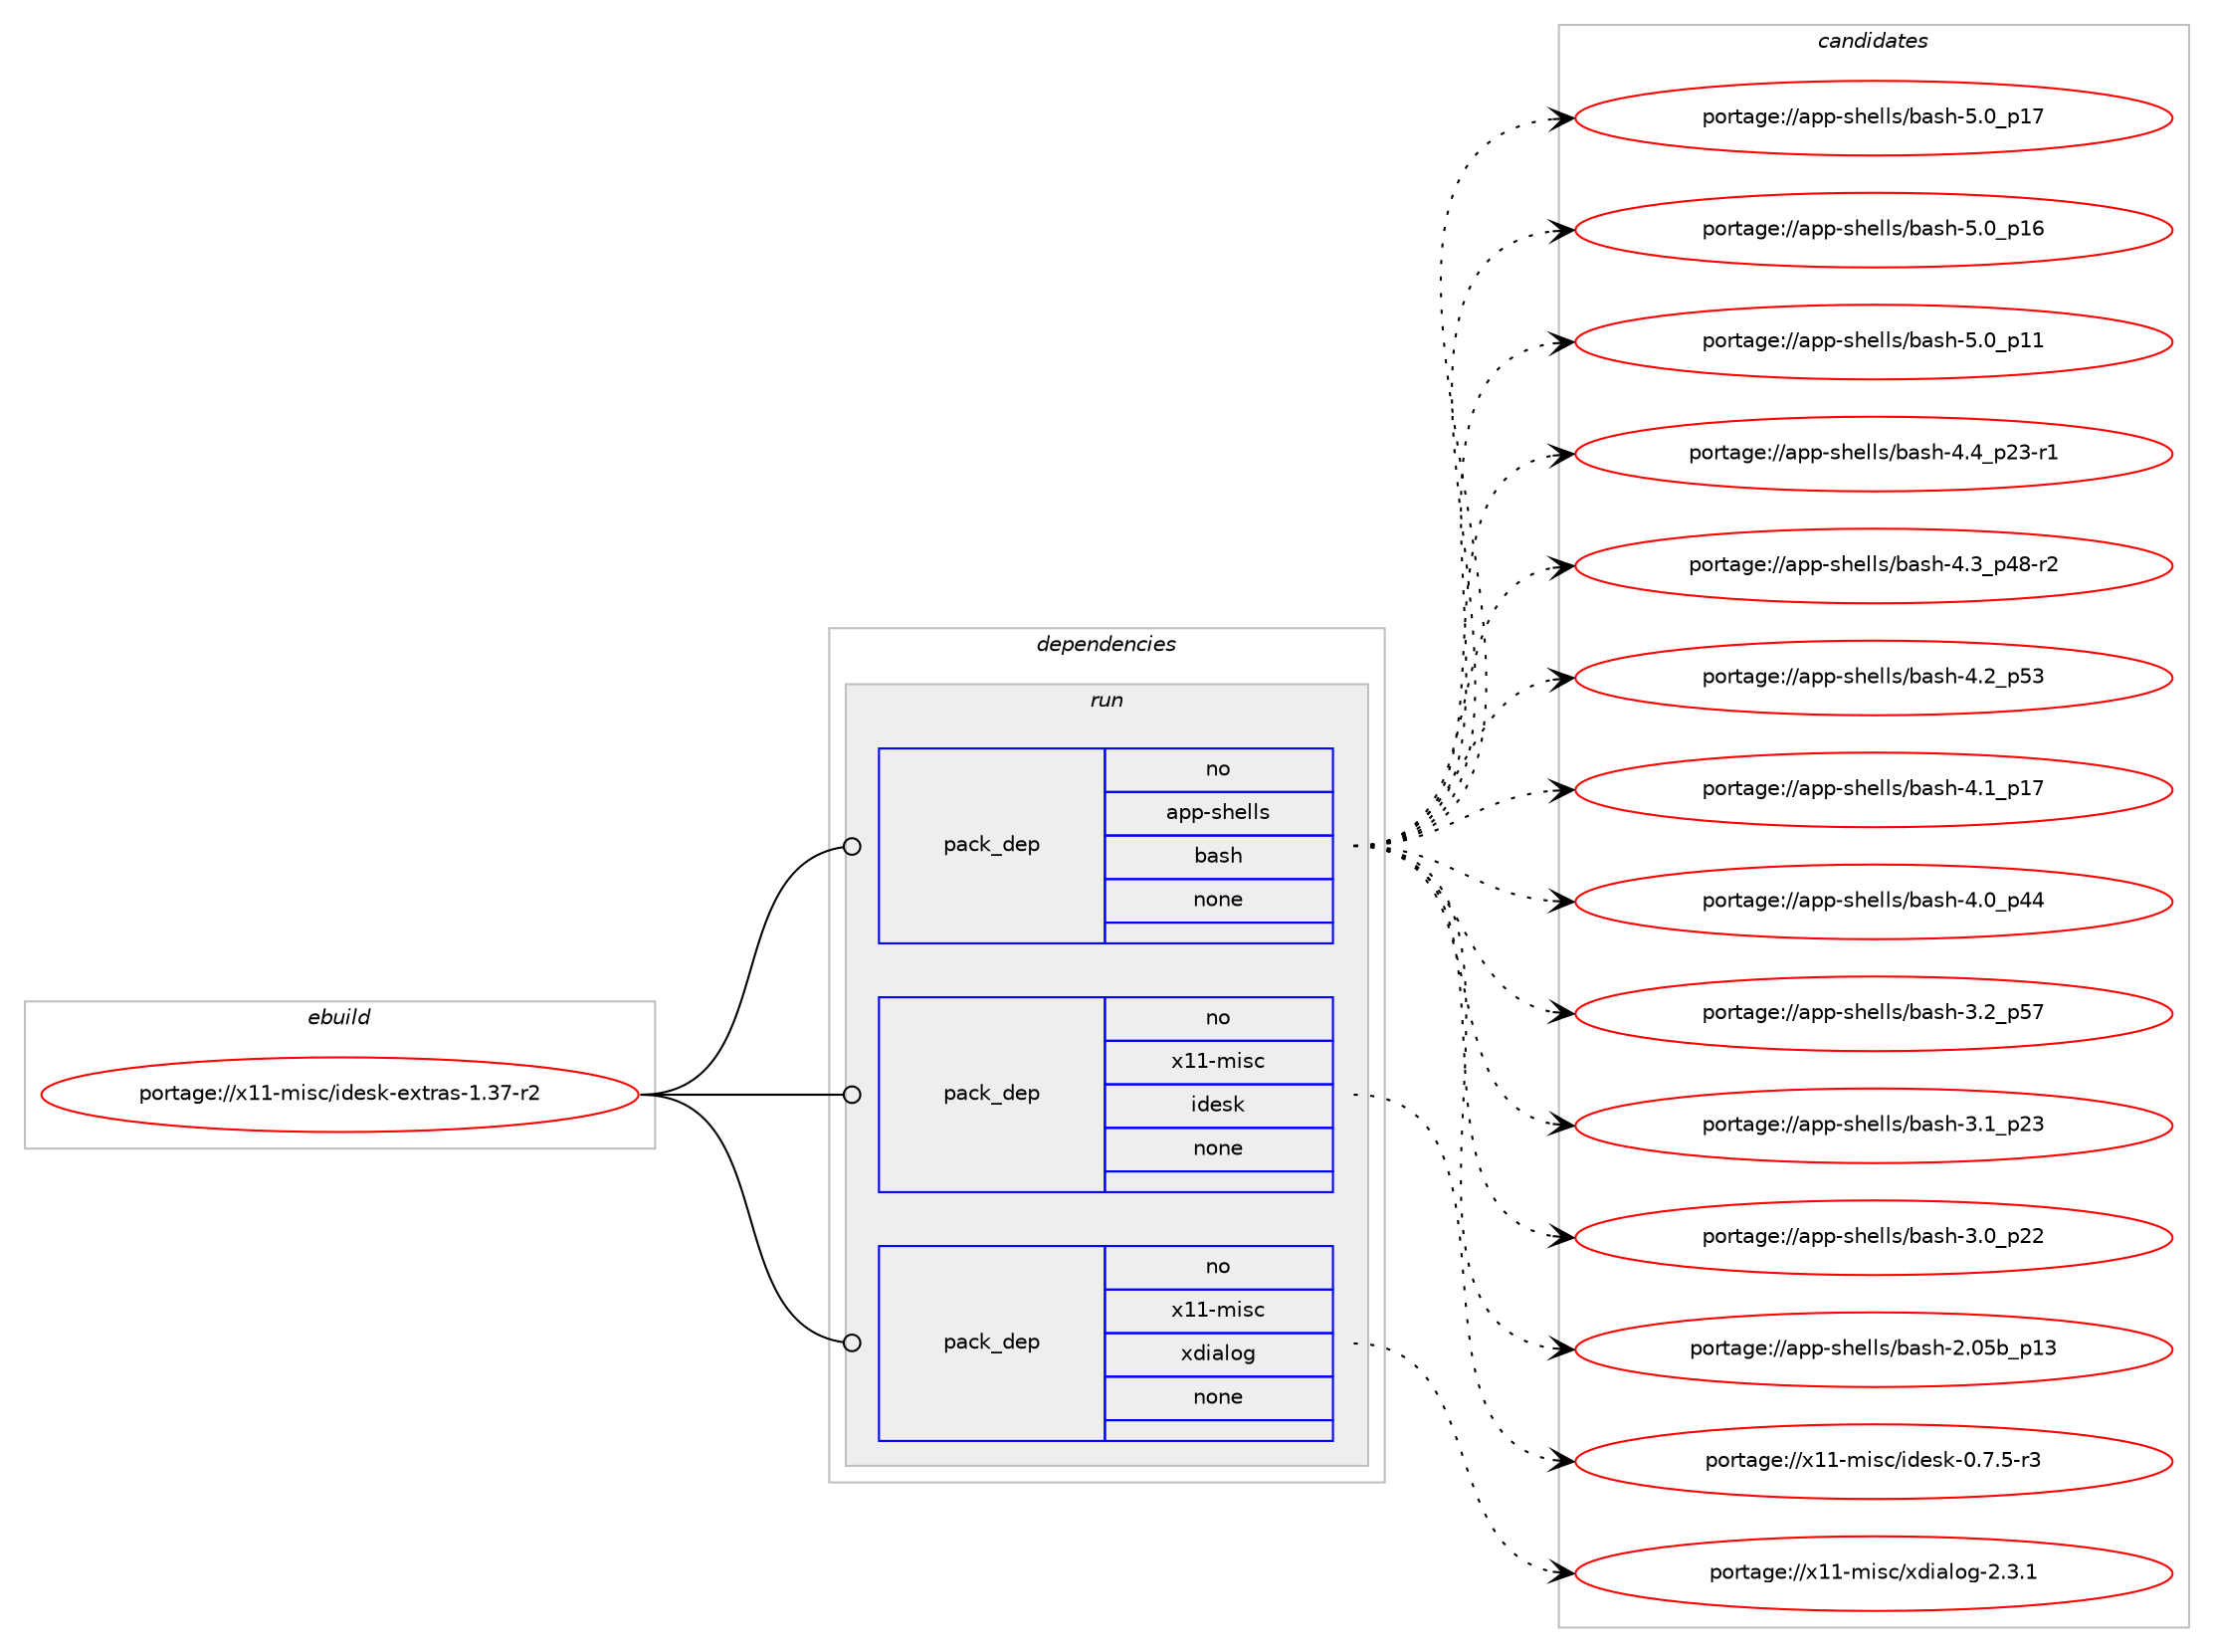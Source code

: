 digraph prolog {

# *************
# Graph options
# *************

newrank=true;
concentrate=true;
compound=true;
graph [rankdir=LR,fontname=Helvetica,fontsize=10,ranksep=1.5];#, ranksep=2.5, nodesep=0.2];
edge  [arrowhead=vee];
node  [fontname=Helvetica,fontsize=10];

# **********
# The ebuild
# **********

subgraph cluster_leftcol {
color=gray;
rank=same;
label=<<i>ebuild</i>>;
id [label="portage://x11-misc/idesk-extras-1.37-r2", color=red, width=4, href="../x11-misc/idesk-extras-1.37-r2.svg"];
}

# ****************
# The dependencies
# ****************

subgraph cluster_midcol {
color=gray;
label=<<i>dependencies</i>>;
subgraph cluster_compile {
fillcolor="#eeeeee";
style=filled;
label=<<i>compile</i>>;
}
subgraph cluster_compileandrun {
fillcolor="#eeeeee";
style=filled;
label=<<i>compile and run</i>>;
}
subgraph cluster_run {
fillcolor="#eeeeee";
style=filled;
label=<<i>run</i>>;
subgraph pack1620 {
dependency1843 [label=<<TABLE BORDER="0" CELLBORDER="1" CELLSPACING="0" CELLPADDING="4" WIDTH="220"><TR><TD ROWSPAN="6" CELLPADDING="30">pack_dep</TD></TR><TR><TD WIDTH="110">no</TD></TR><TR><TD>app-shells</TD></TR><TR><TD>bash</TD></TR><TR><TD>none</TD></TR><TR><TD></TD></TR></TABLE>>, shape=none, color=blue];
}
id:e -> dependency1843:w [weight=20,style="solid",arrowhead="odot"];
subgraph pack1621 {
dependency1844 [label=<<TABLE BORDER="0" CELLBORDER="1" CELLSPACING="0" CELLPADDING="4" WIDTH="220"><TR><TD ROWSPAN="6" CELLPADDING="30">pack_dep</TD></TR><TR><TD WIDTH="110">no</TD></TR><TR><TD>x11-misc</TD></TR><TR><TD>idesk</TD></TR><TR><TD>none</TD></TR><TR><TD></TD></TR></TABLE>>, shape=none, color=blue];
}
id:e -> dependency1844:w [weight=20,style="solid",arrowhead="odot"];
subgraph pack1622 {
dependency1845 [label=<<TABLE BORDER="0" CELLBORDER="1" CELLSPACING="0" CELLPADDING="4" WIDTH="220"><TR><TD ROWSPAN="6" CELLPADDING="30">pack_dep</TD></TR><TR><TD WIDTH="110">no</TD></TR><TR><TD>x11-misc</TD></TR><TR><TD>xdialog</TD></TR><TR><TD>none</TD></TR><TR><TD></TD></TR></TABLE>>, shape=none, color=blue];
}
id:e -> dependency1845:w [weight=20,style="solid",arrowhead="odot"];
}
}

# **************
# The candidates
# **************

subgraph cluster_choices {
rank=same;
color=gray;
label=<<i>candidates</i>>;

subgraph choice1620 {
color=black;
nodesep=1;
choice971121124511510410110810811547989711510445534648951124955 [label="portage://app-shells/bash-5.0_p17", color=red, width=4,href="../app-shells/bash-5.0_p17.svg"];
choice971121124511510410110810811547989711510445534648951124954 [label="portage://app-shells/bash-5.0_p16", color=red, width=4,href="../app-shells/bash-5.0_p16.svg"];
choice971121124511510410110810811547989711510445534648951124949 [label="portage://app-shells/bash-5.0_p11", color=red, width=4,href="../app-shells/bash-5.0_p11.svg"];
choice9711211245115104101108108115479897115104455246529511250514511449 [label="portage://app-shells/bash-4.4_p23-r1", color=red, width=4,href="../app-shells/bash-4.4_p23-r1.svg"];
choice9711211245115104101108108115479897115104455246519511252564511450 [label="portage://app-shells/bash-4.3_p48-r2", color=red, width=4,href="../app-shells/bash-4.3_p48-r2.svg"];
choice971121124511510410110810811547989711510445524650951125351 [label="portage://app-shells/bash-4.2_p53", color=red, width=4,href="../app-shells/bash-4.2_p53.svg"];
choice971121124511510410110810811547989711510445524649951124955 [label="portage://app-shells/bash-4.1_p17", color=red, width=4,href="../app-shells/bash-4.1_p17.svg"];
choice971121124511510410110810811547989711510445524648951125252 [label="portage://app-shells/bash-4.0_p44", color=red, width=4,href="../app-shells/bash-4.0_p44.svg"];
choice971121124511510410110810811547989711510445514650951125355 [label="portage://app-shells/bash-3.2_p57", color=red, width=4,href="../app-shells/bash-3.2_p57.svg"];
choice971121124511510410110810811547989711510445514649951125051 [label="portage://app-shells/bash-3.1_p23", color=red, width=4,href="../app-shells/bash-3.1_p23.svg"];
choice971121124511510410110810811547989711510445514648951125050 [label="portage://app-shells/bash-3.0_p22", color=red, width=4,href="../app-shells/bash-3.0_p22.svg"];
choice9711211245115104101108108115479897115104455046485398951124951 [label="portage://app-shells/bash-2.05b_p13", color=red, width=4,href="../app-shells/bash-2.05b_p13.svg"];
dependency1843:e -> choice971121124511510410110810811547989711510445534648951124955:w [style=dotted,weight="100"];
dependency1843:e -> choice971121124511510410110810811547989711510445534648951124954:w [style=dotted,weight="100"];
dependency1843:e -> choice971121124511510410110810811547989711510445534648951124949:w [style=dotted,weight="100"];
dependency1843:e -> choice9711211245115104101108108115479897115104455246529511250514511449:w [style=dotted,weight="100"];
dependency1843:e -> choice9711211245115104101108108115479897115104455246519511252564511450:w [style=dotted,weight="100"];
dependency1843:e -> choice971121124511510410110810811547989711510445524650951125351:w [style=dotted,weight="100"];
dependency1843:e -> choice971121124511510410110810811547989711510445524649951124955:w [style=dotted,weight="100"];
dependency1843:e -> choice971121124511510410110810811547989711510445524648951125252:w [style=dotted,weight="100"];
dependency1843:e -> choice971121124511510410110810811547989711510445514650951125355:w [style=dotted,weight="100"];
dependency1843:e -> choice971121124511510410110810811547989711510445514649951125051:w [style=dotted,weight="100"];
dependency1843:e -> choice971121124511510410110810811547989711510445514648951125050:w [style=dotted,weight="100"];
dependency1843:e -> choice9711211245115104101108108115479897115104455046485398951124951:w [style=dotted,weight="100"];
}
subgraph choice1621 {
color=black;
nodesep=1;
choice12049494510910511599471051001011151074548465546534511451 [label="portage://x11-misc/idesk-0.7.5-r3", color=red, width=4,href="../x11-misc/idesk-0.7.5-r3.svg"];
dependency1844:e -> choice12049494510910511599471051001011151074548465546534511451:w [style=dotted,weight="100"];
}
subgraph choice1622 {
color=black;
nodesep=1;
choice120494945109105115994712010010597108111103455046514649 [label="portage://x11-misc/xdialog-2.3.1", color=red, width=4,href="../x11-misc/xdialog-2.3.1.svg"];
dependency1845:e -> choice120494945109105115994712010010597108111103455046514649:w [style=dotted,weight="100"];
}
}

}
